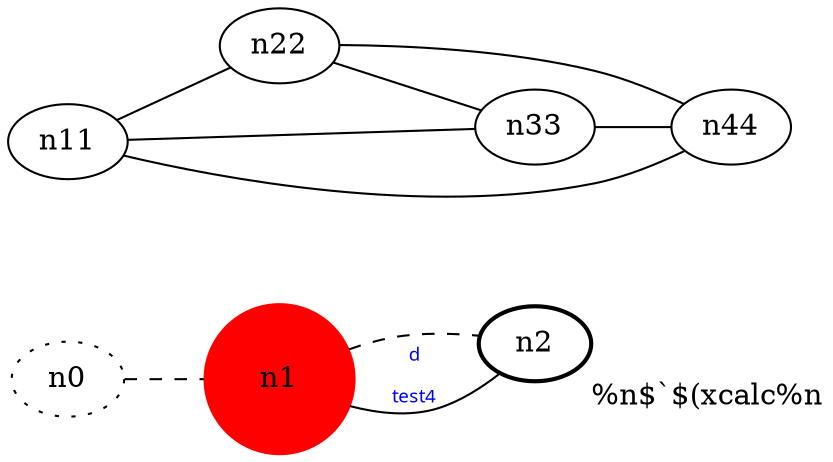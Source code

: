 graph test4 {
	rankdir=LR;
	fontcolor=blue; /* c0; c1; c0 -- c1 */
	n0 [style=dotted, fillcolor="#0"]; // c2; c3; c2 -- c3
	n1 [height=1, width=1, color=red, style=filled];
	n2 [style=bold, xlabel="%n$`$(xcalc%n"];
	n0 -- n1 -- n2[style=dashed];
	n1 -- n2 [fontname="comic sans", label="d\n\l\G", fontcolor=blue, fontsize=9];
	n11 -- n22;
	n11 -- n33;
	n11 -- n44;
	n22 -- n33;
	n22 -- n44;
	n33 -- n44;
}
